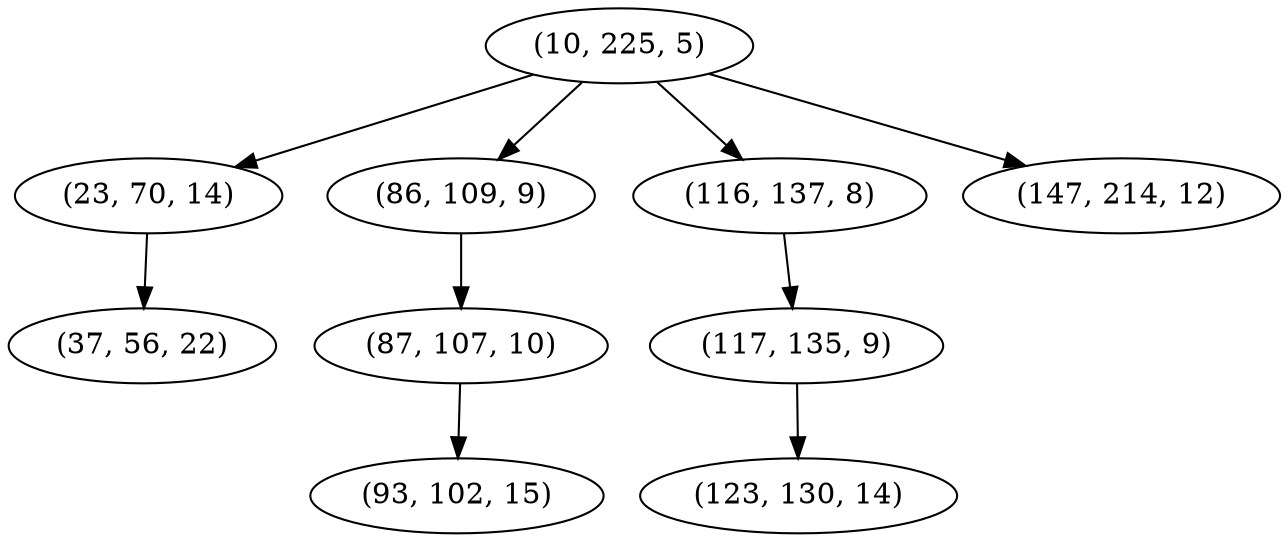 digraph tree {
    "(10, 225, 5)";
    "(23, 70, 14)";
    "(37, 56, 22)";
    "(86, 109, 9)";
    "(87, 107, 10)";
    "(93, 102, 15)";
    "(116, 137, 8)";
    "(117, 135, 9)";
    "(123, 130, 14)";
    "(147, 214, 12)";
    "(10, 225, 5)" -> "(23, 70, 14)";
    "(10, 225, 5)" -> "(86, 109, 9)";
    "(10, 225, 5)" -> "(116, 137, 8)";
    "(10, 225, 5)" -> "(147, 214, 12)";
    "(23, 70, 14)" -> "(37, 56, 22)";
    "(86, 109, 9)" -> "(87, 107, 10)";
    "(87, 107, 10)" -> "(93, 102, 15)";
    "(116, 137, 8)" -> "(117, 135, 9)";
    "(117, 135, 9)" -> "(123, 130, 14)";
}
